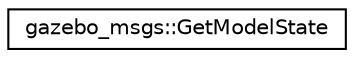 digraph "Graphical Class Hierarchy"
{
  edge [fontname="Helvetica",fontsize="10",labelfontname="Helvetica",labelfontsize="10"];
  node [fontname="Helvetica",fontsize="10",shape=record];
  rankdir="LR";
  Node1 [label="gazebo_msgs::GetModelState",height=0.2,width=0.4,color="black", fillcolor="white", style="filled",URL="$classgazebo__msgs_1_1_get_model_state.html"];
}
